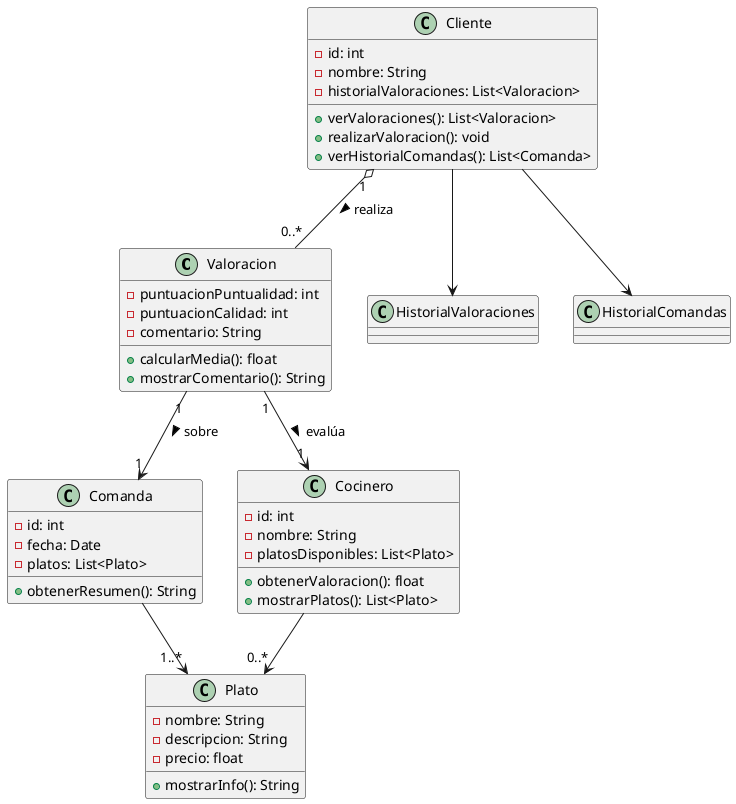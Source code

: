 @startuml

class Valoracion {
  - puntuacionPuntualidad: int
  - puntuacionCalidad: int
  - comentario: String
  + calcularMedia(): float
  + mostrarComentario(): String
}

class Comanda {
  - id: int
  - fecha: Date
  - platos: List<Plato>
  + obtenerResumen(): String
}

class Cocinero {
  - id: int
  - nombre: String
  - platosDisponibles: List<Plato>
  + obtenerValoracion(): float
  + mostrarPlatos(): List<Plato>
}

class Cliente {
  - id: int
  - nombre: String
  - historialValoraciones: List<Valoracion>
  + verValoraciones(): List<Valoracion>
  + realizarValoracion(): void
  + verHistorialComandas(): List<Comanda>
}

class Plato {
  - nombre: String
  - descripcion: String
  - precio: float
  + mostrarInfo(): String
}

class HistorialValoraciones
class HistorialComandas

Cliente "1" o-- "0..*" Valoracion : realiza >
Valoracion "1" --> "1" Comanda : sobre >
Valoracion "1" --> "1" Cocinero : evalúa >

Cliente --> HistorialValoraciones
Cliente --> HistorialComandas
Comanda --> "1..*" Plato
Cocinero --> "0..*" Plato

@enduml
